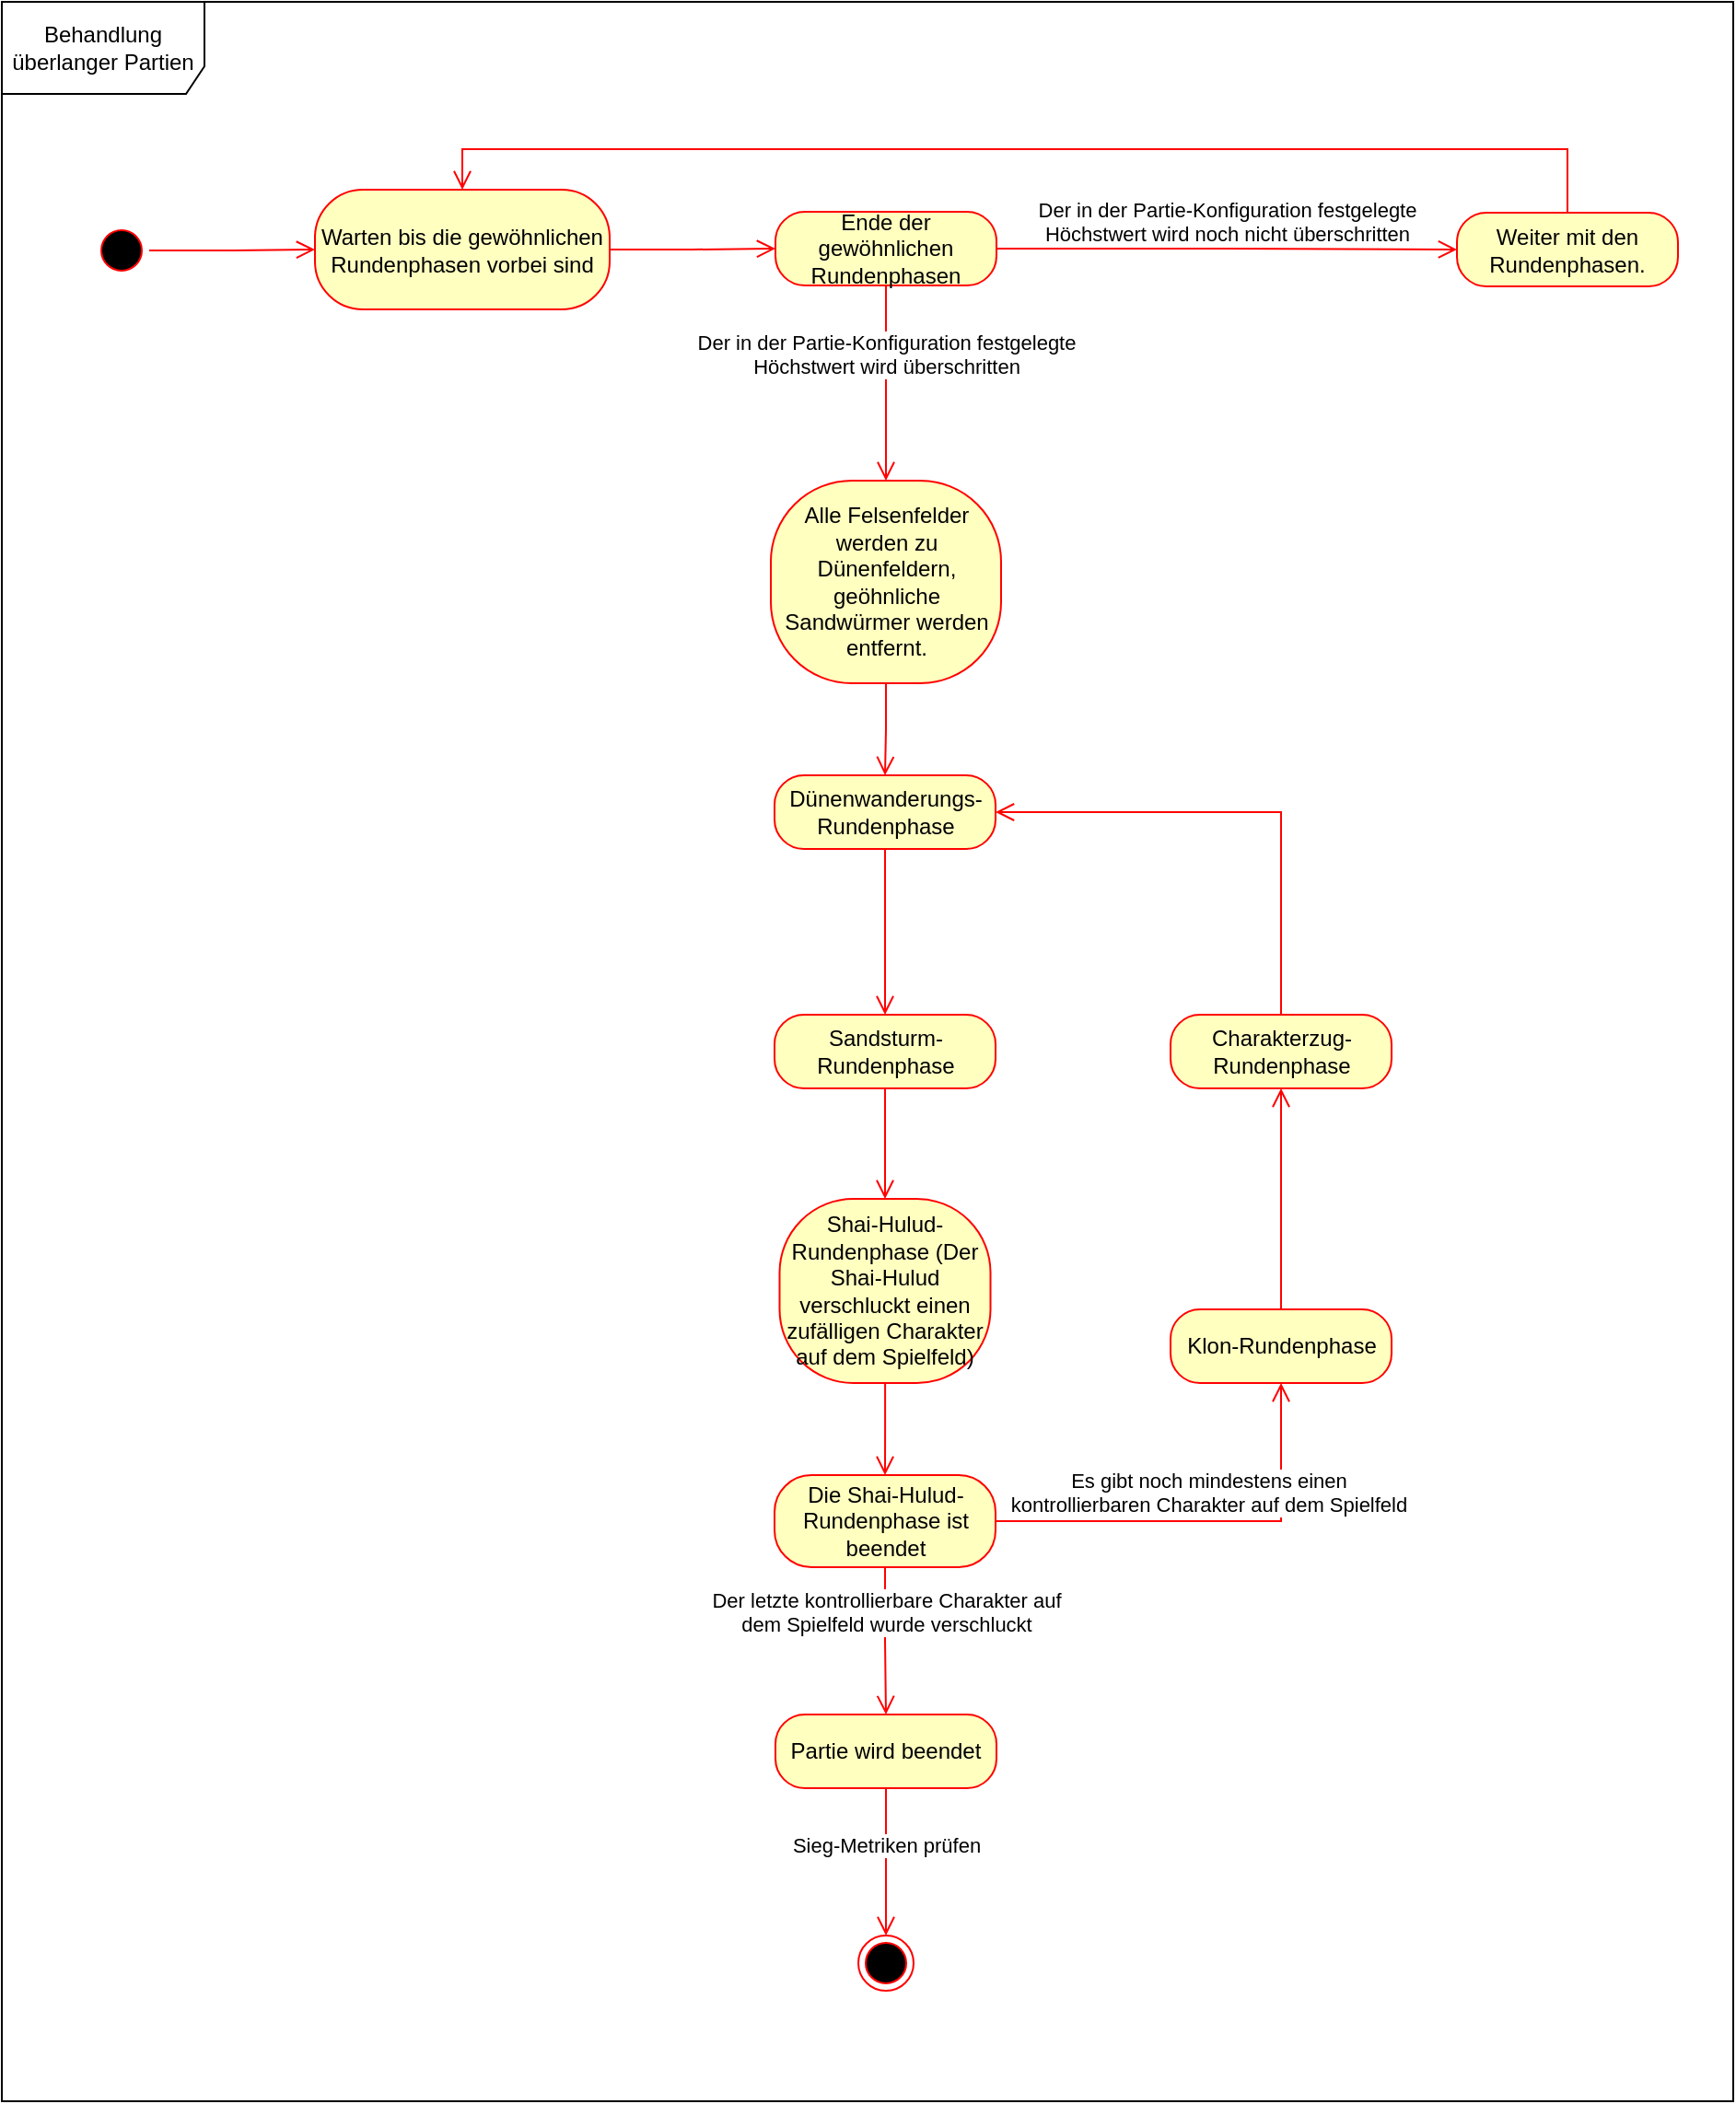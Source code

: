 <mxfile version="16.2.2" type="device"><diagram id="YIAGeogbpoKNjGQIcUI3" name="Behandlung überlanger Partien Zustandsdiagramm"><mxGraphModel dx="1102" dy="620" grid="1" gridSize="10" guides="1" tooltips="1" connect="1" arrows="1" fold="1" page="1" pageScale="1" pageWidth="1654" pageHeight="2336" math="0" shadow="0"><root><mxCell id="kB9XvESK_IulNBxcMxP4-0"/><mxCell id="kB9XvESK_IulNBxcMxP4-1" parent="kB9XvESK_IulNBxcMxP4-0"/><mxCell id="ohlx0NY7mAKdrwtoVtyT-0" value="" style="ellipse;html=1;shape=startState;fillColor=#000000;strokeColor=#ff0000;" parent="kB9XvESK_IulNBxcMxP4-1" vertex="1"><mxGeometry x="140" y="160" width="30" height="30" as="geometry"/></mxCell><mxCell id="ohlx0NY7mAKdrwtoVtyT-1" value="" style="edgeStyle=orthogonalEdgeStyle;html=1;verticalAlign=bottom;endArrow=open;endSize=8;strokeColor=#ff0000;rounded=0;entryX=0;entryY=0.5;entryDx=0;entryDy=0;" parent="kB9XvESK_IulNBxcMxP4-1" source="ohlx0NY7mAKdrwtoVtyT-0" target="RfhkFijJAloHXFLDbXHr-0" edge="1"><mxGeometry relative="1" as="geometry"><mxPoint x="420" y="175" as="targetPoint"/></mxGeometry></mxCell><mxCell id="ohlx0NY7mAKdrwtoVtyT-5" value="Weiter mit den Rundenphasen." style="rounded=1;whiteSpace=wrap;html=1;arcSize=40;fontColor=#000000;fillColor=#ffffc0;strokeColor=#ff0000;" parent="kB9XvESK_IulNBxcMxP4-1" vertex="1"><mxGeometry x="880" y="154.5" width="120" height="40" as="geometry"/></mxCell><mxCell id="ohlx0NY7mAKdrwtoVtyT-6" value="" style="edgeStyle=orthogonalEdgeStyle;html=1;verticalAlign=bottom;endArrow=open;endSize=8;strokeColor=#ff0000;rounded=0;entryX=0.5;entryY=0;entryDx=0;entryDy=0;" parent="kB9XvESK_IulNBxcMxP4-1" source="ohlx0NY7mAKdrwtoVtyT-5" target="RfhkFijJAloHXFLDbXHr-0" edge="1"><mxGeometry relative="1" as="geometry"><mxPoint x="720" y="260" as="targetPoint"/><Array as="points"><mxPoint x="940" y="120"/><mxPoint x="340" y="120"/></Array></mxGeometry></mxCell><mxCell id="9BuGJ9TtMOgURjEJGqQT-0" value="Alle Felsenfelder werden zu Dünenfeldern, geöhnliche Sandwürmer werden entfernt." style="rounded=1;whiteSpace=wrap;html=1;arcSize=40;fontColor=#000000;fillColor=#ffffc0;strokeColor=#ff0000;" parent="kB9XvESK_IulNBxcMxP4-1" vertex="1"><mxGeometry x="507.5" y="300" width="125" height="110" as="geometry"/></mxCell><mxCell id="9BuGJ9TtMOgURjEJGqQT-4" value="" style="edgeStyle=orthogonalEdgeStyle;html=1;verticalAlign=bottom;endArrow=open;endSize=8;strokeColor=#ff0000;rounded=0;exitX=0.5;exitY=1;exitDx=0;exitDy=0;entryX=0.5;entryY=0;entryDx=0;entryDy=0;" parent="kB9XvESK_IulNBxcMxP4-1" source="9BuGJ9TtMOgURjEJGqQT-0" target="9BuGJ9TtMOgURjEJGqQT-6" edge="1"><mxGeometry relative="1" as="geometry"><mxPoint x="570.5" y="460" as="targetPoint"/><mxPoint x="484.5" y="550" as="sourcePoint"/></mxGeometry></mxCell><mxCell id="9BuGJ9TtMOgURjEJGqQT-6" value="Dünenwanderungs-Rundenphase" style="rounded=1;whiteSpace=wrap;html=1;arcSize=40;fontColor=#000000;fillColor=#ffffc0;strokeColor=#ff0000;" parent="kB9XvESK_IulNBxcMxP4-1" vertex="1"><mxGeometry x="509.5" y="460" width="120" height="40" as="geometry"/></mxCell><mxCell id="9BuGJ9TtMOgURjEJGqQT-8" value="Sandsturm-&lt;br&gt;Rundenphase" style="rounded=1;whiteSpace=wrap;html=1;arcSize=40;fontColor=#000000;fillColor=#ffffc0;strokeColor=#ff0000;" parent="kB9XvESK_IulNBxcMxP4-1" vertex="1"><mxGeometry x="509.5" y="590" width="120" height="40" as="geometry"/></mxCell><mxCell id="9BuGJ9TtMOgURjEJGqQT-9" value="" style="edgeStyle=orthogonalEdgeStyle;html=1;verticalAlign=bottom;endArrow=open;endSize=8;strokeColor=#ff0000;rounded=0;entryX=0.5;entryY=0;entryDx=0;entryDy=0;" parent="kB9XvESK_IulNBxcMxP4-1" source="9BuGJ9TtMOgURjEJGqQT-8" target="9BuGJ9TtMOgURjEJGqQT-15" edge="1"><mxGeometry relative="1" as="geometry"><mxPoint x="569.5" y="720" as="targetPoint"/></mxGeometry></mxCell><mxCell id="9BuGJ9TtMOgURjEJGqQT-11" value="" style="edgeStyle=orthogonalEdgeStyle;html=1;verticalAlign=bottom;endArrow=open;endSize=8;strokeColor=#ff0000;rounded=0;exitX=0.5;exitY=1;exitDx=0;exitDy=0;entryX=0.5;entryY=0;entryDx=0;entryDy=0;" parent="kB9XvESK_IulNBxcMxP4-1" source="9BuGJ9TtMOgURjEJGqQT-6" target="9BuGJ9TtMOgURjEJGqQT-8" edge="1"><mxGeometry relative="1" as="geometry"><mxPoint x="344.5" y="670" as="targetPoint"/><mxPoint x="344.5" y="610" as="sourcePoint"/></mxGeometry></mxCell><mxCell id="9BuGJ9TtMOgURjEJGqQT-15" value="Shai-Hulud-Rundenphase (Der Shai-Hulud verschluckt einen zufälligen Charakter auf dem Spielfeld)" style="rounded=1;whiteSpace=wrap;html=1;arcSize=40;fontColor=#000000;fillColor=#ffffc0;strokeColor=#ff0000;" parent="kB9XvESK_IulNBxcMxP4-1" vertex="1"><mxGeometry x="512.25" y="690" width="114.5" height="100" as="geometry"/></mxCell><mxCell id="9BuGJ9TtMOgURjEJGqQT-16" value="" style="edgeStyle=orthogonalEdgeStyle;html=1;verticalAlign=bottom;endArrow=open;endSize=8;strokeColor=#ff0000;rounded=0;entryX=0.5;entryY=0;entryDx=0;entryDy=0;" parent="kB9XvESK_IulNBxcMxP4-1" source="9BuGJ9TtMOgURjEJGqQT-15" target="RfhkFijJAloHXFLDbXHr-7" edge="1"><mxGeometry relative="1" as="geometry"><mxPoint x="570" y="830" as="targetPoint"/></mxGeometry></mxCell><mxCell id="9BuGJ9TtMOgURjEJGqQT-20" value="Partie wird beendet" style="rounded=1;whiteSpace=wrap;html=1;arcSize=40;fontColor=#000000;fillColor=#ffffc0;strokeColor=#ff0000;" parent="kB9XvESK_IulNBxcMxP4-1" vertex="1"><mxGeometry x="510" y="970" width="120" height="40" as="geometry"/></mxCell><mxCell id="9BuGJ9TtMOgURjEJGqQT-22" value="Sieg-Metriken prüfen" style="edgeStyle=orthogonalEdgeStyle;html=1;verticalAlign=bottom;endArrow=open;endSize=8;strokeColor=#ff0000;rounded=0;exitX=0.5;exitY=1;exitDx=0;exitDy=0;entryX=0.5;entryY=0;entryDx=0;entryDy=0;" parent="kB9XvESK_IulNBxcMxP4-1" source="9BuGJ9TtMOgURjEJGqQT-20" target="9BuGJ9TtMOgURjEJGqQT-23" edge="1"><mxGeometry relative="1" as="geometry"><mxPoint x="572" y="1260" as="targetPoint"/><mxPoint x="572" y="1200" as="sourcePoint"/></mxGeometry></mxCell><mxCell id="9BuGJ9TtMOgURjEJGqQT-23" value="" style="ellipse;html=1;shape=endState;fillColor=#000000;strokeColor=#ff0000;" parent="kB9XvESK_IulNBxcMxP4-1" vertex="1"><mxGeometry x="555" y="1090" width="30" height="30" as="geometry"/></mxCell><mxCell id="9BuGJ9TtMOgURjEJGqQT-24" value="Klon-Rundenphase" style="rounded=1;whiteSpace=wrap;html=1;arcSize=40;fontColor=#000000;fillColor=#ffffc0;strokeColor=#ff0000;" parent="kB9XvESK_IulNBxcMxP4-1" vertex="1"><mxGeometry x="724.5" y="750" width="120" height="40" as="geometry"/></mxCell><mxCell id="9BuGJ9TtMOgURjEJGqQT-25" value="" style="edgeStyle=orthogonalEdgeStyle;html=1;verticalAlign=bottom;endArrow=open;endSize=8;strokeColor=#ff0000;rounded=0;entryX=0.5;entryY=1;entryDx=0;entryDy=0;" parent="kB9XvESK_IulNBxcMxP4-1" source="9BuGJ9TtMOgURjEJGqQT-24" target="9BuGJ9TtMOgURjEJGqQT-26" edge="1"><mxGeometry relative="1" as="geometry"><mxPoint x="784.5" y="670" as="targetPoint"/></mxGeometry></mxCell><mxCell id="9BuGJ9TtMOgURjEJGqQT-26" value="Charakterzug-&lt;br&gt;Rundenphase" style="rounded=1;whiteSpace=wrap;html=1;arcSize=40;fontColor=#000000;fillColor=#ffffc0;strokeColor=#ff0000;" parent="kB9XvESK_IulNBxcMxP4-1" vertex="1"><mxGeometry x="724.5" y="590" width="120" height="40" as="geometry"/></mxCell><mxCell id="9BuGJ9TtMOgURjEJGqQT-27" value="" style="edgeStyle=orthogonalEdgeStyle;html=1;verticalAlign=bottom;endArrow=open;endSize=8;strokeColor=#ff0000;rounded=0;entryX=1;entryY=0.5;entryDx=0;entryDy=0;" parent="kB9XvESK_IulNBxcMxP4-1" source="9BuGJ9TtMOgURjEJGqQT-26" target="9BuGJ9TtMOgURjEJGqQT-6" edge="1"><mxGeometry relative="1" as="geometry"><mxPoint x="764.5" y="490" as="targetPoint"/><Array as="points"><mxPoint x="784.5" y="480"/></Array></mxGeometry></mxCell><mxCell id="RfhkFijJAloHXFLDbXHr-0" value="Warten bis die gewöhnlichen Rundenphasen vorbei sind" style="rounded=1;whiteSpace=wrap;html=1;arcSize=40;fontColor=#000000;fillColor=#ffffc0;strokeColor=#ff0000;" parent="kB9XvESK_IulNBxcMxP4-1" vertex="1"><mxGeometry x="260" y="142" width="160" height="65" as="geometry"/></mxCell><mxCell id="RfhkFijJAloHXFLDbXHr-1" value="" style="edgeStyle=orthogonalEdgeStyle;html=1;verticalAlign=bottom;endArrow=open;endSize=8;strokeColor=#ff0000;rounded=0;entryX=0;entryY=0.5;entryDx=0;entryDy=0;" parent="kB9XvESK_IulNBxcMxP4-1" source="RfhkFijJAloHXFLDbXHr-0" target="RfhkFijJAloHXFLDbXHr-2" edge="1"><mxGeometry relative="1" as="geometry"><mxPoint x="490" y="175" as="targetPoint"/></mxGeometry></mxCell><mxCell id="RfhkFijJAloHXFLDbXHr-2" value="Ende der gewöhnlichen Rundenphasen" style="rounded=1;whiteSpace=wrap;html=1;arcSize=40;fontColor=#000000;fillColor=#ffffc0;strokeColor=#ff0000;" parent="kB9XvESK_IulNBxcMxP4-1" vertex="1"><mxGeometry x="510" y="154" width="120" height="40" as="geometry"/></mxCell><mxCell id="RfhkFijJAloHXFLDbXHr-3" value="Der in der Partie-Konfiguration festgelegte&lt;br&gt;Höchstwert wird überschritten" style="edgeStyle=orthogonalEdgeStyle;html=1;verticalAlign=bottom;endArrow=open;endSize=8;strokeColor=#ff0000;rounded=0;entryX=0.5;entryY=0;entryDx=0;entryDy=0;" parent="kB9XvESK_IulNBxcMxP4-1" source="RfhkFijJAloHXFLDbXHr-2" target="9BuGJ9TtMOgURjEJGqQT-0" edge="1"><mxGeometry relative="1" as="geometry"><mxPoint x="570" y="297" as="targetPoint"/></mxGeometry></mxCell><mxCell id="RfhkFijJAloHXFLDbXHr-5" value="Der in der Partie-Konfiguration festgelegte&lt;br&gt;Höchstwert wird noch nicht überschritten" style="edgeStyle=orthogonalEdgeStyle;html=1;verticalAlign=bottom;endArrow=open;endSize=8;strokeColor=#ff0000;rounded=0;exitX=1;exitY=0.5;exitDx=0;exitDy=0;entryX=0;entryY=0.5;entryDx=0;entryDy=0;" parent="kB9XvESK_IulNBxcMxP4-1" source="RfhkFijJAloHXFLDbXHr-2" target="ohlx0NY7mAKdrwtoVtyT-5" edge="1"><mxGeometry relative="1" as="geometry"><mxPoint x="860" y="174" as="targetPoint"/><mxPoint x="390" y="347" as="sourcePoint"/></mxGeometry></mxCell><mxCell id="RfhkFijJAloHXFLDbXHr-7" value="Die Shai-Hulud-Rundenphase ist beendet" style="rounded=1;whiteSpace=wrap;html=1;arcSize=40;fontColor=#000000;fillColor=#ffffc0;strokeColor=#ff0000;" parent="kB9XvESK_IulNBxcMxP4-1" vertex="1"><mxGeometry x="509.5" y="840" width="120" height="50" as="geometry"/></mxCell><mxCell id="RfhkFijJAloHXFLDbXHr-8" value="Der letzte kontrollierbare Charakter auf&lt;br&gt;dem Spielfeld wurde verschluckt" style="edgeStyle=orthogonalEdgeStyle;html=1;verticalAlign=bottom;endArrow=open;endSize=8;strokeColor=#ff0000;rounded=0;entryX=0.5;entryY=0;entryDx=0;entryDy=0;" parent="kB9XvESK_IulNBxcMxP4-1" source="RfhkFijJAloHXFLDbXHr-7" target="9BuGJ9TtMOgURjEJGqQT-20" edge="1"><mxGeometry relative="1" as="geometry"><mxPoint x="572.5" y="1020" as="targetPoint"/></mxGeometry></mxCell><mxCell id="RfhkFijJAloHXFLDbXHr-10" value="Es gibt noch mindestens einen &lt;br&gt;kontrollierbaren Charakter auf dem Spielfeld" style="edgeStyle=orthogonalEdgeStyle;html=1;verticalAlign=bottom;endArrow=open;endSize=8;strokeColor=#ff0000;rounded=0;exitX=1;exitY=0.5;exitDx=0;exitDy=0;entryX=0.5;entryY=1;entryDx=0;entryDy=0;" parent="kB9XvESK_IulNBxcMxP4-1" source="RfhkFijJAloHXFLDbXHr-7" target="9BuGJ9TtMOgURjEJGqQT-24" edge="1"><mxGeometry relative="1" as="geometry"><mxPoint x="902.5" y="865" as="targetPoint"/><mxPoint x="392.5" y="1000" as="sourcePoint"/></mxGeometry></mxCell><mxCell id="VAD6QwRCjsJWk6rOtwAZ-0" value="Behandlung&lt;br&gt;überlanger Partien" style="shape=umlFrame;whiteSpace=wrap;html=1;width=110;height=50;" parent="kB9XvESK_IulNBxcMxP4-1" vertex="1"><mxGeometry x="90" y="40" width="940" height="1140" as="geometry"/></mxCell></root></mxGraphModel></diagram></mxfile>